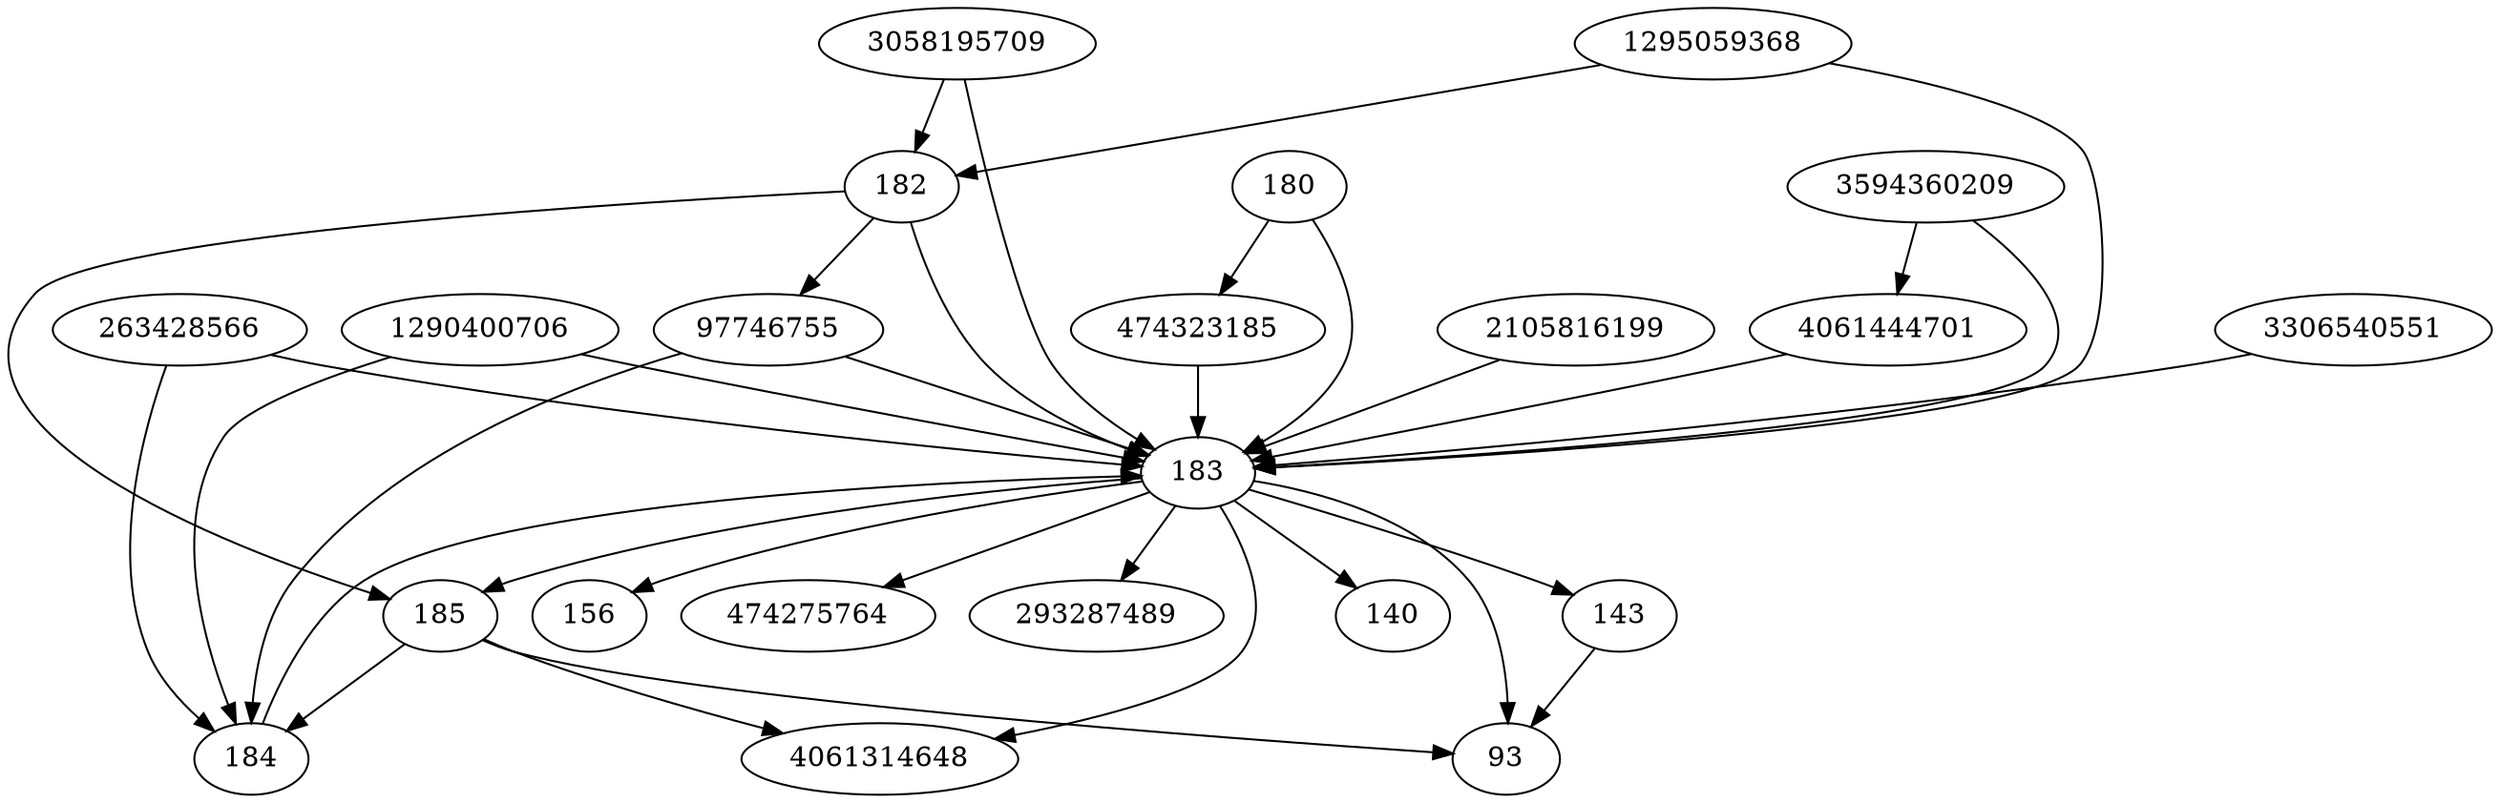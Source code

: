 strict digraph  {
2105816199;
3306540551;
140;
143;
3594360209;
156;
1295059368;
180;
474275764;
182;
183;
184;
185;
293287489;
1290400706;
97746755;
263428566;
4061314648;
93;
4061444701;
474323185;
3058195709;
2105816199 -> 183;
3306540551 -> 183;
143 -> 93;
3594360209 -> 4061444701;
3594360209 -> 183;
1295059368 -> 182;
1295059368 -> 183;
180 -> 183;
180 -> 474323185;
182 -> 183;
182 -> 97746755;
182 -> 185;
183 -> 185;
183 -> 140;
183 -> 156;
183 -> 293287489;
183 -> 4061314648;
183 -> 474275764;
183 -> 143;
183 -> 93;
184 -> 183;
185 -> 4061314648;
185 -> 184;
185 -> 93;
1290400706 -> 183;
1290400706 -> 184;
97746755 -> 183;
97746755 -> 184;
263428566 -> 183;
263428566 -> 184;
4061444701 -> 183;
474323185 -> 183;
3058195709 -> 182;
3058195709 -> 183;
}
